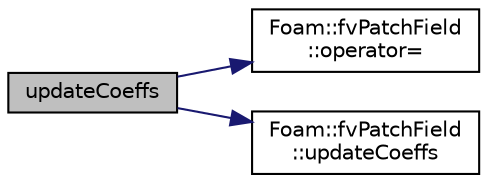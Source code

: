 digraph "updateCoeffs"
{
  bgcolor="transparent";
  edge [fontname="Helvetica",fontsize="10",labelfontname="Helvetica",labelfontsize="10"];
  node [fontname="Helvetica",fontsize="10",shape=record];
  rankdir="LR";
  Node1 [label="updateCoeffs",height=0.2,width=0.4,color="black", fillcolor="grey75", style="filled", fontcolor="black"];
  Node1 -> Node2 [color="midnightblue",fontsize="10",style="solid",fontname="Helvetica"];
  Node2 [label="Foam::fvPatchField\l::operator=",height=0.2,width=0.4,color="black",URL="$a00896.html#a6a896c9a07142ef7985d976d61181176"];
  Node1 -> Node3 [color="midnightblue",fontsize="10",style="solid",fontname="Helvetica"];
  Node3 [label="Foam::fvPatchField\l::updateCoeffs",height=0.2,width=0.4,color="black",URL="$a00896.html#a7e24eafac629d3733181cd942d4c902f",tooltip="Update the coefficients associated with the patch field. "];
}

